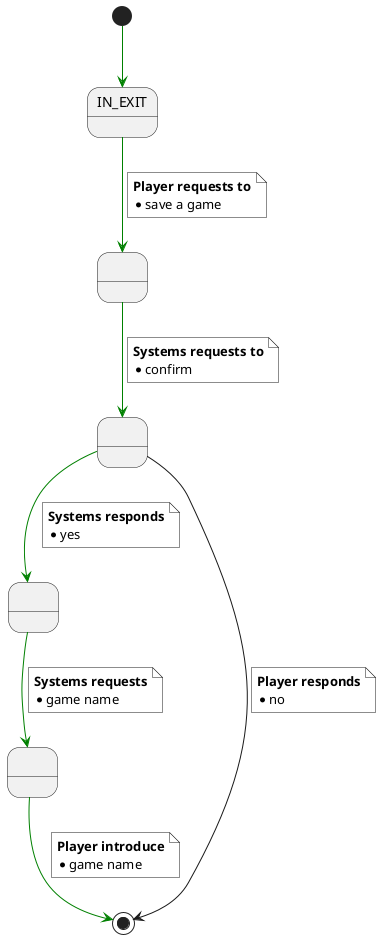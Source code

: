 @startuml save
state IN_EXIT
state requested as " "
state allowed as " "
state playerGameName as " "
state resume as " "

[*]  -[#green]-> IN_EXIT
IN_EXIT  -[#green]-> requested
note on link #white
  <b>Player requests to
  * save a game
end note

requested  -[#green]-> allowed
note on link #white
  <b>Systems requests to
  * confirm
end note
allowed  -[#green]-> resume
note on link #white
  <b>Systems responds
  * yes
end note
resume -[#green]-> playerGameName
note on link #white
  <b>Systems requests
  * game name
end note
playerGameName -[#green]-> [*]
note on link #white
  <b>Player introduce
  * game name
end note
allowed --> [*]
note on link #white
  <b>Player responds
  * no
end note
@enduml